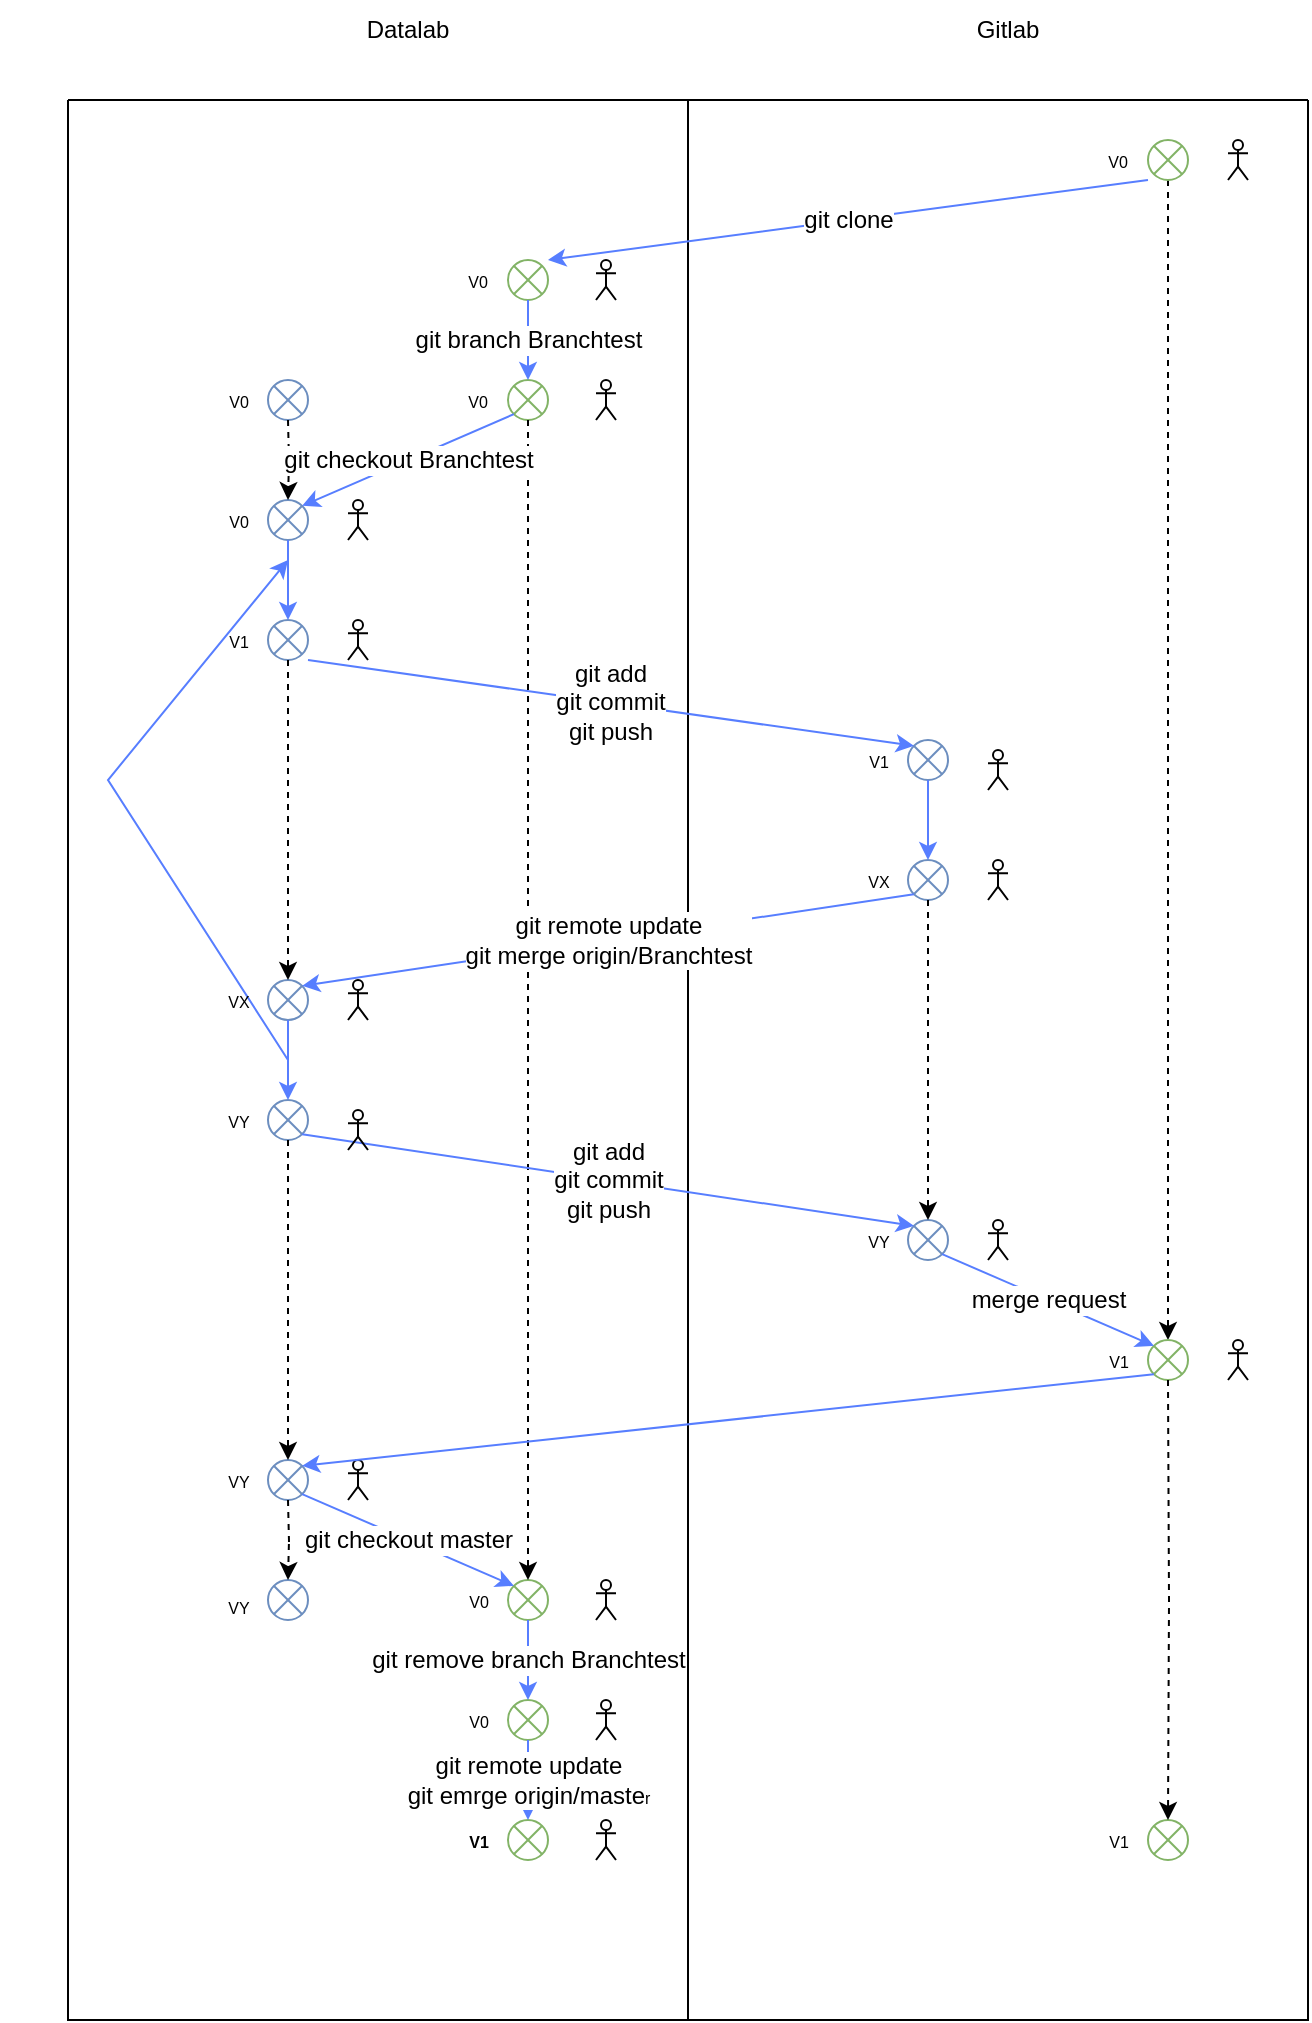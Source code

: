 <mxfile version="20.3.6" type="github">
  <diagram id="nAuwUsPzhKM0GsfRYQqk" name="Page-1">
    <mxGraphModel dx="1422" dy="762" grid="1" gridSize="10" guides="1" tooltips="1" connect="1" arrows="1" fold="1" page="1" pageScale="1" pageWidth="827" pageHeight="1169" math="0" shadow="0">
      <root>
        <mxCell id="0" />
        <mxCell id="1" parent="0" />
        <mxCell id="7mzZi2HHNZOIRyizlRB2-161" style="edgeStyle=orthogonalEdgeStyle;rounded=0;orthogonalLoop=1;jettySize=auto;html=1;exitX=0.5;exitY=1;exitDx=0;exitDy=0;entryX=0.5;entryY=0;entryDx=0;entryDy=0;strokeColor=default;fontSize=12;dashed=1;" edge="1" parent="1" source="7mzZi2HHNZOIRyizlRB2-1" target="7mzZi2HHNZOIRyizlRB2-22">
          <mxGeometry relative="1" as="geometry" />
        </mxCell>
        <mxCell id="7mzZi2HHNZOIRyizlRB2-1" value="" style="shape=sumEllipse;perimeter=ellipsePerimeter;whiteSpace=wrap;html=1;backgroundOutline=1;fillColor=none;strokeColor=#82b366;" vertex="1" parent="1">
          <mxGeometry x="680" y="80" width="20" height="20" as="geometry" />
        </mxCell>
        <mxCell id="7mzZi2HHNZOIRyizlRB2-22" value="" style="shape=sumEllipse;perimeter=ellipsePerimeter;whiteSpace=wrap;html=1;backgroundOutline=1;fillColor=none;strokeColor=#82b366;" vertex="1" parent="1">
          <mxGeometry x="680" y="680" width="20" height="20" as="geometry" />
        </mxCell>
        <mxCell id="7mzZi2HHNZOIRyizlRB2-26" value="" style="shape=sumEllipse;perimeter=ellipsePerimeter;whiteSpace=wrap;html=1;backgroundOutline=1;fillColor=none;strokeColor=#82b366;" vertex="1" parent="1">
          <mxGeometry x="680" y="920" width="20" height="20" as="geometry" />
        </mxCell>
        <mxCell id="7mzZi2HHNZOIRyizlRB2-38" value="" style="shape=sumEllipse;perimeter=ellipsePerimeter;whiteSpace=wrap;html=1;backgroundOutline=1;fillColor=none;strokeColor=#82b366;" vertex="1" parent="1">
          <mxGeometry x="360" y="200" width="20" height="20" as="geometry" />
        </mxCell>
        <mxCell id="7mzZi2HHNZOIRyizlRB2-39" value="" style="shape=sumEllipse;perimeter=ellipsePerimeter;whiteSpace=wrap;html=1;backgroundOutline=1;fillColor=none;strokeColor=#82b366;" vertex="1" parent="1">
          <mxGeometry x="360" y="140" width="20" height="20" as="geometry" />
        </mxCell>
        <mxCell id="7mzZi2HHNZOIRyizlRB2-45" value="" style="shape=sumEllipse;perimeter=ellipsePerimeter;whiteSpace=wrap;html=1;backgroundOutline=1;fillColor=none;strokeColor=#82b366;" vertex="1" parent="1">
          <mxGeometry x="360" y="860" width="20" height="20" as="geometry" />
        </mxCell>
        <mxCell id="7mzZi2HHNZOIRyizlRB2-49" value="" style="shape=sumEllipse;perimeter=ellipsePerimeter;whiteSpace=wrap;html=1;backgroundOutline=1;fillColor=none;strokeColor=#82b366;" vertex="1" parent="1">
          <mxGeometry x="360" y="800" width="20" height="20" as="geometry" />
        </mxCell>
        <mxCell id="7mzZi2HHNZOIRyizlRB2-50" value="" style="shape=sumEllipse;perimeter=ellipsePerimeter;whiteSpace=wrap;html=1;backgroundOutline=1;fillColor=none;strokeColor=#82b366;" vertex="1" parent="1">
          <mxGeometry x="360" y="920" width="20" height="20" as="geometry" />
        </mxCell>
        <mxCell id="7mzZi2HHNZOIRyizlRB2-58" value="" style="shape=sumEllipse;perimeter=ellipsePerimeter;whiteSpace=wrap;html=1;backgroundOutline=1;fillColor=none;strokeColor=#6c8ebf;" vertex="1" parent="1">
          <mxGeometry x="560" y="440" width="20" height="20" as="geometry" />
        </mxCell>
        <mxCell id="7mzZi2HHNZOIRyizlRB2-59" value="" style="shape=sumEllipse;perimeter=ellipsePerimeter;whiteSpace=wrap;html=1;backgroundOutline=1;fillColor=none;strokeColor=#6c8ebf;" vertex="1" parent="1">
          <mxGeometry x="560" y="380" width="20" height="20" as="geometry" />
        </mxCell>
        <mxCell id="7mzZi2HHNZOIRyizlRB2-64" value="" style="shape=sumEllipse;perimeter=ellipsePerimeter;whiteSpace=wrap;html=1;backgroundOutline=1;fillColor=none;strokeColor=#6c8ebf;" vertex="1" parent="1">
          <mxGeometry x="560" y="620" width="20" height="20" as="geometry" />
        </mxCell>
        <mxCell id="7mzZi2HHNZOIRyizlRB2-70" value="" style="shape=sumEllipse;perimeter=ellipsePerimeter;whiteSpace=wrap;html=1;backgroundOutline=1;fillColor=none;strokeColor=#6c8ebf;" vertex="1" parent="1">
          <mxGeometry x="240" y="200" width="20" height="20" as="geometry" />
        </mxCell>
        <mxCell id="7mzZi2HHNZOIRyizlRB2-72" value="" style="shape=sumEllipse;perimeter=ellipsePerimeter;whiteSpace=wrap;html=1;backgroundOutline=1;fillColor=none;strokeColor=#6c8ebf;" vertex="1" parent="1">
          <mxGeometry x="240" y="260" width="20" height="20" as="geometry" />
        </mxCell>
        <mxCell id="7mzZi2HHNZOIRyizlRB2-73" value="" style="shape=sumEllipse;perimeter=ellipsePerimeter;whiteSpace=wrap;html=1;backgroundOutline=1;fillColor=none;strokeColor=#6c8ebf;" vertex="1" parent="1">
          <mxGeometry x="240" y="500" width="20" height="20" as="geometry" />
        </mxCell>
        <mxCell id="7mzZi2HHNZOIRyizlRB2-76" value="" style="shape=sumEllipse;perimeter=ellipsePerimeter;whiteSpace=wrap;html=1;backgroundOutline=1;fillColor=none;strokeColor=#6c8ebf;" vertex="1" parent="1">
          <mxGeometry x="240" y="320" width="20" height="20" as="geometry" />
        </mxCell>
        <mxCell id="7mzZi2HHNZOIRyizlRB2-78" value="" style="shape=sumEllipse;perimeter=ellipsePerimeter;whiteSpace=wrap;html=1;backgroundOutline=1;fillColor=none;strokeColor=#6c8ebf;" vertex="1" parent="1">
          <mxGeometry x="240" y="740" width="20" height="20" as="geometry" />
        </mxCell>
        <mxCell id="7mzZi2HHNZOIRyizlRB2-81" value="" style="shape=sumEllipse;perimeter=ellipsePerimeter;whiteSpace=wrap;html=1;backgroundOutline=1;fillColor=none;strokeColor=#6c8ebf;" vertex="1" parent="1">
          <mxGeometry x="240" y="800" width="20" height="20" as="geometry" />
        </mxCell>
        <mxCell id="7mzZi2HHNZOIRyizlRB2-84" value="" style="shape=sumEllipse;perimeter=ellipsePerimeter;whiteSpace=wrap;html=1;backgroundOutline=1;fillColor=none;strokeColor=#6c8ebf;" vertex="1" parent="1">
          <mxGeometry x="240" y="560" width="20" height="20" as="geometry" />
        </mxCell>
        <mxCell id="7mzZi2HHNZOIRyizlRB2-85" value="" style="swimlane;startSize=0;fillColor=none;" vertex="1" parent="1">
          <mxGeometry x="140" y="60" width="310" height="960" as="geometry" />
        </mxCell>
        <mxCell id="7mzZi2HHNZOIRyizlRB2-89" value="&lt;font style=&quot;font-size: 8px;&quot;&gt;V0&lt;/font&gt;" style="text;html=1;strokeColor=none;fillColor=none;align=center;verticalAlign=middle;whiteSpace=wrap;rounded=0;" vertex="1" parent="7mzZi2HHNZOIRyizlRB2-85">
          <mxGeometry x="200" y="85" width="10" height="10" as="geometry" />
        </mxCell>
        <mxCell id="7mzZi2HHNZOIRyizlRB2-103" value="&lt;font style=&quot;font-size: 8px;&quot;&gt;V0&lt;/font&gt;" style="text;html=1;strokeColor=none;fillColor=none;align=center;verticalAlign=middle;rounded=0;spacing=1;" vertex="1" parent="7mzZi2HHNZOIRyizlRB2-85">
          <mxGeometry x="80" y="145" width="10" height="10" as="geometry" />
        </mxCell>
        <mxCell id="7mzZi2HHNZOIRyizlRB2-114" value="" style="shape=umlActor;verticalLabelPosition=bottom;verticalAlign=top;html=1;outlineConnect=0;fontSize=12;fillColor=none;" vertex="1" parent="7mzZi2HHNZOIRyizlRB2-85">
          <mxGeometry x="264" y="80" width="10" height="20" as="geometry" />
        </mxCell>
        <mxCell id="7mzZi2HHNZOIRyizlRB2-117" value="&lt;font style=&quot;font-size: 8px;&quot;&gt;V0&lt;/font&gt;" style="text;html=1;strokeColor=none;fillColor=none;align=center;verticalAlign=middle;whiteSpace=wrap;rounded=0;" vertex="1" parent="7mzZi2HHNZOIRyizlRB2-85">
          <mxGeometry x="200" y="145" width="10" height="10" as="geometry" />
        </mxCell>
        <mxCell id="7mzZi2HHNZOIRyizlRB2-118" value="" style="shape=umlActor;verticalLabelPosition=bottom;verticalAlign=top;html=1;outlineConnect=0;fontSize=12;fillColor=none;" vertex="1" parent="7mzZi2HHNZOIRyizlRB2-85">
          <mxGeometry x="264" y="140" width="10" height="20" as="geometry" />
        </mxCell>
        <mxCell id="7mzZi2HHNZOIRyizlRB2-120" value="&lt;font style=&quot;font-size: 8px;&quot;&gt;V0&lt;/font&gt;" style="text;html=1;strokeColor=none;fillColor=none;align=center;verticalAlign=middle;rounded=0;spacing=1;" vertex="1" parent="7mzZi2HHNZOIRyizlRB2-85">
          <mxGeometry x="80" y="205" width="10" height="10" as="geometry" />
        </mxCell>
        <mxCell id="7mzZi2HHNZOIRyizlRB2-122" value="" style="shape=umlActor;verticalLabelPosition=bottom;verticalAlign=top;html=1;outlineConnect=0;fontSize=12;fillColor=none;" vertex="1" parent="7mzZi2HHNZOIRyizlRB2-85">
          <mxGeometry x="140" y="200" width="10" height="20" as="geometry" />
        </mxCell>
        <mxCell id="7mzZi2HHNZOIRyizlRB2-123" value="" style="shape=umlActor;verticalLabelPosition=bottom;verticalAlign=top;html=1;outlineConnect=0;fontSize=12;fillColor=none;" vertex="1" parent="7mzZi2HHNZOIRyizlRB2-85">
          <mxGeometry x="140" y="260" width="10" height="20" as="geometry" />
        </mxCell>
        <mxCell id="7mzZi2HHNZOIRyizlRB2-125" value="&lt;font style=&quot;font-size: 8px;&quot;&gt;V1&lt;br&gt;&lt;/font&gt;" style="text;html=1;strokeColor=none;fillColor=none;align=center;verticalAlign=middle;rounded=0;spacing=1;" vertex="1" parent="7mzZi2HHNZOIRyizlRB2-85">
          <mxGeometry x="80" y="265" width="10" height="10" as="geometry" />
        </mxCell>
        <mxCell id="7mzZi2HHNZOIRyizlRB2-131" value="&lt;font style=&quot;font-size: 12px;&quot;&gt;&lt;br&gt;&lt;/font&gt;" style="endArrow=classic;html=1;rounded=0;fontSize=8;fillColor=#dae8fc;strokeColor=#577EFF;startArrow=none;" edge="1" parent="7mzZi2HHNZOIRyizlRB2-85">
          <mxGeometry x="0.083" y="70" relative="1" as="geometry">
            <mxPoint x="110" y="480" as="sourcePoint" />
            <mxPoint x="110" y="230" as="targetPoint" />
            <Array as="points">
              <mxPoint x="20" y="340" />
            </Array>
            <mxPoint as="offset" />
          </mxGeometry>
        </mxCell>
        <mxCell id="7mzZi2HHNZOIRyizlRB2-142" value="" style="shape=umlActor;verticalLabelPosition=bottom;verticalAlign=top;html=1;outlineConnect=0;fontSize=12;fillColor=none;" vertex="1" parent="7mzZi2HHNZOIRyizlRB2-85">
          <mxGeometry x="140" y="440" width="10" height="20" as="geometry" />
        </mxCell>
        <mxCell id="7mzZi2HHNZOIRyizlRB2-147" value="" style="shape=umlActor;verticalLabelPosition=bottom;verticalAlign=top;html=1;outlineConnect=0;fontSize=12;fillColor=none;" vertex="1" parent="7mzZi2HHNZOIRyizlRB2-85">
          <mxGeometry x="140" y="680" width="10" height="20" as="geometry" />
        </mxCell>
        <mxCell id="7mzZi2HHNZOIRyizlRB2-146" value="" style="shape=umlActor;verticalLabelPosition=bottom;verticalAlign=top;html=1;outlineConnect=0;fontSize=12;fillColor=none;" vertex="1" parent="7mzZi2HHNZOIRyizlRB2-85">
          <mxGeometry x="264" y="740" width="10" height="20" as="geometry" />
        </mxCell>
        <mxCell id="7mzZi2HHNZOIRyizlRB2-149" value="" style="shape=umlActor;verticalLabelPosition=bottom;verticalAlign=top;html=1;outlineConnect=0;fontSize=12;fillColor=none;" vertex="1" parent="7mzZi2HHNZOIRyizlRB2-85">
          <mxGeometry x="264" y="800" width="10" height="20" as="geometry" />
        </mxCell>
        <mxCell id="7mzZi2HHNZOIRyizlRB2-148" value="" style="shape=umlActor;verticalLabelPosition=bottom;verticalAlign=top;html=1;outlineConnect=0;fontSize=12;fillColor=none;" vertex="1" parent="7mzZi2HHNZOIRyizlRB2-85">
          <mxGeometry x="264" y="860" width="10" height="20" as="geometry" />
        </mxCell>
        <mxCell id="7mzZi2HHNZOIRyizlRB2-151" value="&lt;font style=&quot;font-size: 8px;&quot;&gt;VX&lt;br&gt;&lt;/font&gt;" style="text;html=1;strokeColor=none;fillColor=none;align=center;verticalAlign=middle;rounded=0;spacing=1;" vertex="1" parent="7mzZi2HHNZOIRyizlRB2-85">
          <mxGeometry x="80" y="445" width="10" height="10" as="geometry" />
        </mxCell>
        <mxCell id="7mzZi2HHNZOIRyizlRB2-153" value="&lt;font style=&quot;font-size: 8px;&quot;&gt;VY&lt;br&gt;&lt;/font&gt;" style="text;html=1;strokeColor=none;fillColor=none;align=center;verticalAlign=middle;rounded=0;spacing=1;" vertex="1" parent="7mzZi2HHNZOIRyizlRB2-85">
          <mxGeometry x="80" y="505" width="10" height="10" as="geometry" />
        </mxCell>
        <mxCell id="7mzZi2HHNZOIRyizlRB2-155" value="&lt;font style=&quot;font-size: 8px;&quot;&gt;VY&lt;br&gt;&lt;/font&gt;" style="text;html=1;strokeColor=none;fillColor=none;align=center;verticalAlign=middle;rounded=0;spacing=1;" vertex="1" parent="7mzZi2HHNZOIRyizlRB2-85">
          <mxGeometry x="80" y="685" width="10" height="10" as="geometry" />
        </mxCell>
        <mxCell id="7mzZi2HHNZOIRyizlRB2-157" value="&lt;font style=&quot;font-size: 8px;&quot;&gt;V0&lt;span style=&quot;color: rgba(0, 0, 0, 0); font-family: monospace; font-size: 0px; text-align: start;&quot;&gt;%3CmxGraphModel%3E%3Croot%3E%3CmxCell%20id%3D%220%22%2F%3E%3CmxCell%20id%3D%221%22%20parent%3D%220%22%2F%3E%3CmxCell%20id%3D%222%22%20value%3D%22%26lt%3Bfont%20style%3D%26quot%3Bfont-size%3A%208px%3B%26quot%3B%26gt%3BVY%26lt%3Bbr%26gt%3B%26lt%3B%2Ffont%26gt%3B%22%20style%3D%22text%3Bhtml%3D1%3BstrokeColor%3Dnone%3BfillColor%3Dnone%3Balign%3Dcenter%3BverticalAlign%3Dmiddle%3Brounded%3D0%3Bspacing%3D1%3B%22%20vertex%3D%221%22%20parent%3D%221%22%3E%3CmxGeometry%20x%3D%22220%22%20y%3D%22745%22%20width%3D%2210%22%20height%3D%2210%22%20as%3D%22geometry%22%2F%3E%3C%2FmxCell%3E%3C%2Froot%3E%3C%2FmxGraphModel%3E&lt;/span&gt;&lt;br&gt;&lt;/font&gt;" style="text;html=1;strokeColor=none;fillColor=none;align=center;verticalAlign=middle;rounded=0;spacing=1;" vertex="1" parent="7mzZi2HHNZOIRyizlRB2-85">
          <mxGeometry x="200" y="745" width="10" height="10" as="geometry" />
        </mxCell>
        <mxCell id="7mzZi2HHNZOIRyizlRB2-158" value="&lt;font style=&quot;font-size: 8px;&quot;&gt;V0&lt;span style=&quot;color: rgba(0, 0, 0, 0); font-family: monospace; font-size: 0px; text-align: start;&quot;&gt;%3CmxGraphModel%3E%3Croot%3E%3CmxCell%20id%3D%220%22%2F%3E%3CmxCell%20id%3D%221%22%20parent%3D%220%22%2F%3E%3CmxCell%20id%3D%222%22%20value%3D%22%26lt%3Bfont%20style%3D%26quot%3Bfont-size%3A%208px%3B%26quot%3B%26gt%3BVY%26lt%3Bbr%26gt%3B%26lt%3B%2Ffont%26gt%3B%22%20style%3D%22text%3Bhtml%3D1%3BstrokeColor%3Dnone%3BfillColor%3Dnone%3Balign%3Dcenter%3BverticalAlign%3Dmiddle%3Brounded%3D0%3Bspacing%3D1%3B%22%20vertex%3D%221%22%20parent%3D%221%22%3E%3CmxGeometry%20x%3D%22220%22%20y%3D%22745%22%20width%3D%2210%22%20height%3D%2210%22%20as%3D%22geometry%22%2F%3E%3C%2FmxCell%3E%3C%2Froot%3E%3C%2FmxGraphModel%3E&lt;/span&gt;&lt;br&gt;&lt;/font&gt;" style="text;html=1;strokeColor=none;fillColor=none;align=center;verticalAlign=middle;rounded=0;spacing=1;" vertex="1" parent="7mzZi2HHNZOIRyizlRB2-85">
          <mxGeometry x="200" y="805" width="10" height="10" as="geometry" />
        </mxCell>
        <mxCell id="7mzZi2HHNZOIRyizlRB2-159" value="&lt;font style=&quot;font-size: 8px;&quot;&gt;V1&lt;br&gt;&lt;/font&gt;" style="text;html=1;strokeColor=none;fillColor=none;align=center;verticalAlign=middle;rounded=0;spacing=1;fontStyle=1" vertex="1" parent="7mzZi2HHNZOIRyizlRB2-85">
          <mxGeometry x="200" y="865" width="10" height="10" as="geometry" />
        </mxCell>
        <mxCell id="7mzZi2HHNZOIRyizlRB2-163" style="edgeStyle=orthogonalEdgeStyle;rounded=0;orthogonalLoop=1;jettySize=auto;html=1;exitX=0.5;exitY=1;exitDx=0;exitDy=0;entryX=0.5;entryY=0;entryDx=0;entryDy=0;strokeColor=default;fontSize=12;dashed=1;" edge="1" parent="7mzZi2HHNZOIRyizlRB2-85">
          <mxGeometry relative="1" as="geometry">
            <mxPoint x="230" y="160" as="sourcePoint" />
            <mxPoint x="230" y="740" as="targetPoint" />
          </mxGeometry>
        </mxCell>
        <mxCell id="7mzZi2HHNZOIRyizlRB2-165" style="edgeStyle=orthogonalEdgeStyle;rounded=0;orthogonalLoop=1;jettySize=auto;html=1;exitX=0.5;exitY=1;exitDx=0;exitDy=0;strokeColor=default;fontSize=12;dashed=1;" edge="1" parent="7mzZi2HHNZOIRyizlRB2-85">
          <mxGeometry relative="1" as="geometry">
            <mxPoint x="110" y="160" as="sourcePoint" />
            <mxPoint x="110" y="200" as="targetPoint" />
          </mxGeometry>
        </mxCell>
        <mxCell id="7mzZi2HHNZOIRyizlRB2-166" style="edgeStyle=orthogonalEdgeStyle;rounded=0;orthogonalLoop=1;jettySize=auto;html=1;exitX=0.5;exitY=1;exitDx=0;exitDy=0;strokeColor=default;fontSize=12;dashed=1;" edge="1" parent="7mzZi2HHNZOIRyizlRB2-85">
          <mxGeometry relative="1" as="geometry">
            <mxPoint x="110" y="280" as="sourcePoint" />
            <mxPoint x="110" y="440" as="targetPoint" />
          </mxGeometry>
        </mxCell>
        <mxCell id="7mzZi2HHNZOIRyizlRB2-167" style="edgeStyle=orthogonalEdgeStyle;rounded=0;orthogonalLoop=1;jettySize=auto;html=1;exitX=0.5;exitY=1;exitDx=0;exitDy=0;strokeColor=default;fontSize=12;dashed=1;" edge="1" parent="7mzZi2HHNZOIRyizlRB2-85">
          <mxGeometry relative="1" as="geometry">
            <mxPoint x="110" y="520" as="sourcePoint" />
            <mxPoint x="110" y="680" as="targetPoint" />
          </mxGeometry>
        </mxCell>
        <mxCell id="7mzZi2HHNZOIRyizlRB2-169" style="edgeStyle=orthogonalEdgeStyle;rounded=0;orthogonalLoop=1;jettySize=auto;html=1;exitX=0.5;exitY=1;exitDx=0;exitDy=0;strokeColor=default;fontSize=12;dashed=1;" edge="1" parent="7mzZi2HHNZOIRyizlRB2-85">
          <mxGeometry relative="1" as="geometry">
            <mxPoint x="110" y="700" as="sourcePoint" />
            <mxPoint x="110" y="740" as="targetPoint" />
          </mxGeometry>
        </mxCell>
        <mxCell id="7mzZi2HHNZOIRyizlRB2-171" value="&lt;font style=&quot;font-size: 8px;&quot;&gt;VY&lt;br&gt;&lt;/font&gt;" style="text;html=1;strokeColor=none;fillColor=none;align=center;verticalAlign=middle;rounded=0;spacing=1;" vertex="1" parent="7mzZi2HHNZOIRyizlRB2-85">
          <mxGeometry x="80" y="745" width="10" height="15" as="geometry" />
        </mxCell>
        <mxCell id="7mzZi2HHNZOIRyizlRB2-86" value="" style="swimlane;startSize=0;fillColor=none;" vertex="1" parent="1">
          <mxGeometry x="450" y="60" width="310" height="960" as="geometry" />
        </mxCell>
        <mxCell id="7mzZi2HHNZOIRyizlRB2-90" value="&lt;font style=&quot;font-size: 8px;&quot;&gt;V0&lt;/font&gt;" style="text;html=1;strokeColor=none;fillColor=none;align=center;verticalAlign=middle;whiteSpace=wrap;rounded=0;" vertex="1" parent="7mzZi2HHNZOIRyizlRB2-86">
          <mxGeometry x="210" y="25" width="10" height="10" as="geometry" />
        </mxCell>
        <mxCell id="7mzZi2HHNZOIRyizlRB2-113" value="" style="shape=umlActor;verticalLabelPosition=bottom;verticalAlign=top;html=1;outlineConnect=0;fontSize=12;fillColor=none;" vertex="1" parent="7mzZi2HHNZOIRyizlRB2-86">
          <mxGeometry x="270" y="20" width="10" height="20" as="geometry" />
        </mxCell>
        <mxCell id="7mzZi2HHNZOIRyizlRB2-126" value="&lt;font style=&quot;font-size: 8px;&quot;&gt;V1&lt;br&gt;&lt;/font&gt;" style="text;html=1;strokeColor=none;fillColor=none;align=center;verticalAlign=middle;rounded=0;spacing=1;" vertex="1" parent="7mzZi2HHNZOIRyizlRB2-86">
          <mxGeometry x="90" y="325" width="10" height="10" as="geometry" />
        </mxCell>
        <mxCell id="7mzZi2HHNZOIRyizlRB2-140" value="" style="shape=umlActor;verticalLabelPosition=bottom;verticalAlign=top;html=1;outlineConnect=0;fontSize=12;fillColor=none;" vertex="1" parent="7mzZi2HHNZOIRyizlRB2-86">
          <mxGeometry x="150" y="325" width="10" height="20" as="geometry" />
        </mxCell>
        <mxCell id="7mzZi2HHNZOIRyizlRB2-139" value="" style="shape=umlActor;verticalLabelPosition=bottom;verticalAlign=top;html=1;outlineConnect=0;fontSize=12;fillColor=none;" vertex="1" parent="7mzZi2HHNZOIRyizlRB2-86">
          <mxGeometry x="150" y="380" width="10" height="20" as="geometry" />
        </mxCell>
        <mxCell id="7mzZi2HHNZOIRyizlRB2-145" value="" style="shape=umlActor;verticalLabelPosition=bottom;verticalAlign=top;html=1;outlineConnect=0;fontSize=12;fillColor=none;" vertex="1" parent="7mzZi2HHNZOIRyizlRB2-86">
          <mxGeometry x="150" y="560" width="10" height="20" as="geometry" />
        </mxCell>
        <mxCell id="7mzZi2HHNZOIRyizlRB2-144" value="" style="shape=umlActor;verticalLabelPosition=bottom;verticalAlign=top;html=1;outlineConnect=0;fontSize=12;fillColor=none;" vertex="1" parent="7mzZi2HHNZOIRyizlRB2-86">
          <mxGeometry x="270" y="620" width="10" height="20" as="geometry" />
        </mxCell>
        <mxCell id="7mzZi2HHNZOIRyizlRB2-150" value="&lt;font style=&quot;font-size: 8px;&quot;&gt;VX&lt;br&gt;&lt;/font&gt;" style="text;html=1;strokeColor=none;fillColor=none;align=center;verticalAlign=middle;rounded=0;spacing=1;" vertex="1" parent="7mzZi2HHNZOIRyizlRB2-86">
          <mxGeometry x="90" y="385" width="10" height="10" as="geometry" />
        </mxCell>
        <mxCell id="7mzZi2HHNZOIRyizlRB2-154" value="&lt;font style=&quot;font-size: 8px;&quot;&gt;VY&lt;br&gt;&lt;/font&gt;" style="text;html=1;strokeColor=none;fillColor=none;align=center;verticalAlign=middle;rounded=0;spacing=1;" vertex="1" parent="7mzZi2HHNZOIRyizlRB2-86">
          <mxGeometry x="90" y="565" width="10" height="10" as="geometry" />
        </mxCell>
        <mxCell id="7mzZi2HHNZOIRyizlRB2-156" value="&lt;font style=&quot;font-size: 8px;&quot;&gt;V1&lt;br&gt;&lt;/font&gt;" style="text;html=1;strokeColor=none;fillColor=none;align=center;verticalAlign=middle;rounded=0;spacing=1;" vertex="1" parent="7mzZi2HHNZOIRyizlRB2-86">
          <mxGeometry x="210" y="625" width="10" height="10" as="geometry" />
        </mxCell>
        <mxCell id="7mzZi2HHNZOIRyizlRB2-162" style="edgeStyle=orthogonalEdgeStyle;rounded=0;orthogonalLoop=1;jettySize=auto;html=1;exitX=0.5;exitY=1;exitDx=0;exitDy=0;entryX=0.5;entryY=0;entryDx=0;entryDy=0;strokeColor=default;fontSize=12;dashed=1;" edge="1" parent="7mzZi2HHNZOIRyizlRB2-86" target="7mzZi2HHNZOIRyizlRB2-26">
          <mxGeometry relative="1" as="geometry">
            <mxPoint x="240" y="640" as="sourcePoint" />
            <mxPoint x="240" y="1220" as="targetPoint" />
          </mxGeometry>
        </mxCell>
        <mxCell id="7mzZi2HHNZOIRyizlRB2-164" style="edgeStyle=orthogonalEdgeStyle;rounded=0;orthogonalLoop=1;jettySize=auto;html=1;exitX=0.5;exitY=1;exitDx=0;exitDy=0;strokeColor=default;fontSize=12;dashed=1;" edge="1" parent="7mzZi2HHNZOIRyizlRB2-86">
          <mxGeometry relative="1" as="geometry">
            <mxPoint x="120" y="400" as="sourcePoint" />
            <mxPoint x="120" y="560" as="targetPoint" />
          </mxGeometry>
        </mxCell>
        <mxCell id="7mzZi2HHNZOIRyizlRB2-170" value="&lt;font style=&quot;font-size: 8px;&quot;&gt;V1&lt;br&gt;&lt;/font&gt;" style="text;html=1;strokeColor=none;fillColor=none;align=center;verticalAlign=middle;rounded=0;spacing=1;" vertex="1" parent="7mzZi2HHNZOIRyizlRB2-86">
          <mxGeometry x="210" y="865" width="10" height="10" as="geometry" />
        </mxCell>
        <mxCell id="7mzZi2HHNZOIRyizlRB2-87" value="Datalab" style="text;html=1;strokeColor=none;fillColor=none;align=center;verticalAlign=middle;whiteSpace=wrap;rounded=0;" vertex="1" parent="1">
          <mxGeometry x="220" y="10" width="180" height="30" as="geometry" />
        </mxCell>
        <mxCell id="7mzZi2HHNZOIRyizlRB2-88" value="Gitlab" style="text;html=1;strokeColor=none;fillColor=none;align=center;verticalAlign=middle;whiteSpace=wrap;rounded=0;" vertex="1" parent="1">
          <mxGeometry x="550" y="10" width="120" height="30" as="geometry" />
        </mxCell>
        <mxCell id="7mzZi2HHNZOIRyizlRB2-110" value="&lt;font style=&quot;font-size: 12px;&quot;&gt;git clone&lt;/font&gt;" style="endArrow=classic;html=1;rounded=0;fontSize=8;fillColor=#dae8fc;strokeColor=#577EFF;" edge="1" parent="1">
          <mxGeometry relative="1" as="geometry">
            <mxPoint x="680" y="100" as="sourcePoint" />
            <mxPoint x="380" y="140" as="targetPoint" />
            <Array as="points">
              <mxPoint x="530" y="120" />
            </Array>
          </mxGeometry>
        </mxCell>
        <mxCell id="7mzZi2HHNZOIRyizlRB2-116" value="&lt;font style=&quot;font-size: 12px;&quot;&gt;git branch Branchtest&lt;/font&gt;" style="endArrow=classic;html=1;rounded=0;fontSize=8;exitX=0.5;exitY=1;exitDx=0;exitDy=0;entryX=0.5;entryY=0;entryDx=0;entryDy=0;fillColor=#dae8fc;strokeColor=#577EFF;" edge="1" parent="1" source="7mzZi2HHNZOIRyizlRB2-39" target="7mzZi2HHNZOIRyizlRB2-38">
          <mxGeometry relative="1" as="geometry">
            <mxPoint x="690" y="100" as="sourcePoint" />
            <mxPoint x="390" y="160" as="targetPoint" />
            <Array as="points" />
          </mxGeometry>
        </mxCell>
        <mxCell id="7mzZi2HHNZOIRyizlRB2-119" value="&lt;font style=&quot;font-size: 12px;&quot;&gt;git checkout Branchtest&lt;/font&gt;" style="endArrow=classic;html=1;rounded=0;fontSize=8;exitX=0;exitY=1;exitDx=0;exitDy=0;entryX=1;entryY=0;entryDx=0;entryDy=0;fillColor=#dae8fc;strokeColor=#577EFF;" edge="1" parent="1" source="7mzZi2HHNZOIRyizlRB2-38" target="7mzZi2HHNZOIRyizlRB2-72">
          <mxGeometry relative="1" as="geometry">
            <mxPoint x="690" y="100" as="sourcePoint" />
            <mxPoint x="390" y="160" as="targetPoint" />
            <Array as="points" />
          </mxGeometry>
        </mxCell>
        <mxCell id="7mzZi2HHNZOIRyizlRB2-121" value="" style="endArrow=classic;html=1;rounded=0;fontSize=8;fillColor=#dae8fc;strokeColor=#577EFF;exitX=0.5;exitY=1;exitDx=0;exitDy=0;entryX=0.5;entryY=0;entryDx=0;entryDy=0;" edge="1" parent="1" source="7mzZi2HHNZOIRyizlRB2-72" target="7mzZi2HHNZOIRyizlRB2-76">
          <mxGeometry relative="1" as="geometry">
            <mxPoint x="690" y="110" as="sourcePoint" />
            <mxPoint x="390" y="150" as="targetPoint" />
            <Array as="points" />
          </mxGeometry>
        </mxCell>
        <mxCell id="7mzZi2HHNZOIRyizlRB2-124" value="&lt;font style=&quot;font-size: 12px;&quot;&gt;git add&lt;br&gt;git commit&lt;br&gt;git push&lt;br&gt;&lt;/font&gt;" style="endArrow=classic;html=1;rounded=0;fontSize=8;fillColor=#dae8fc;strokeColor=#577EFF;entryX=0;entryY=0;entryDx=0;entryDy=0;" edge="1" parent="1" target="7mzZi2HHNZOIRyizlRB2-59">
          <mxGeometry relative="1" as="geometry">
            <mxPoint x="260" y="340" as="sourcePoint" />
            <mxPoint x="390" y="150" as="targetPoint" />
            <Array as="points" />
          </mxGeometry>
        </mxCell>
        <mxCell id="7mzZi2HHNZOIRyizlRB2-127" value="" style="endArrow=classic;html=1;rounded=0;fontSize=8;fillColor=#dae8fc;strokeColor=#577EFF;exitX=0.5;exitY=1;exitDx=0;exitDy=0;entryX=0.5;entryY=0;entryDx=0;entryDy=0;" edge="1" parent="1" source="7mzZi2HHNZOIRyizlRB2-59" target="7mzZi2HHNZOIRyizlRB2-58">
          <mxGeometry relative="1" as="geometry">
            <mxPoint x="690" y="110" as="sourcePoint" />
            <mxPoint x="390" y="150" as="targetPoint" />
            <Array as="points" />
          </mxGeometry>
        </mxCell>
        <mxCell id="7mzZi2HHNZOIRyizlRB2-128" value="&lt;font style=&quot;font-size: 12px;&quot;&gt;git remote update&lt;br&gt;git merge origin/Branchtest&lt;br&gt;&lt;/font&gt;" style="endArrow=classic;html=1;rounded=0;fontSize=8;fillColor=#dae8fc;strokeColor=#577EFF;exitX=0;exitY=1;exitDx=0;exitDy=0;entryX=1;entryY=0;entryDx=0;entryDy=0;" edge="1" parent="1" source="7mzZi2HHNZOIRyizlRB2-58" target="7mzZi2HHNZOIRyizlRB2-73">
          <mxGeometry relative="1" as="geometry">
            <mxPoint x="690" y="110" as="sourcePoint" />
            <mxPoint x="390" y="150" as="targetPoint" />
            <Array as="points" />
          </mxGeometry>
        </mxCell>
        <mxCell id="7mzZi2HHNZOIRyizlRB2-130" value="&lt;font style=&quot;font-size: 12px;&quot;&gt;&lt;br&gt;&lt;/font&gt;" style="endArrow=classic;html=1;rounded=0;fontSize=8;fillColor=#dae8fc;strokeColor=#577EFF;exitX=0.5;exitY=1;exitDx=0;exitDy=0;" edge="1" parent="1" source="7mzZi2HHNZOIRyizlRB2-73">
          <mxGeometry x="0.277" y="10" relative="1" as="geometry">
            <mxPoint x="270" y="350" as="sourcePoint" />
            <mxPoint x="250" y="560" as="targetPoint" />
            <Array as="points" />
            <mxPoint as="offset" />
          </mxGeometry>
        </mxCell>
        <mxCell id="7mzZi2HHNZOIRyizlRB2-133" value="&lt;font style=&quot;font-size: 12px;&quot;&gt;git add&lt;br&gt;git commit&lt;br&gt;git push&lt;/font&gt;" style="endArrow=classic;html=1;rounded=0;fontSize=8;fillColor=#dae8fc;strokeColor=#577EFF;exitX=1;exitY=1;exitDx=0;exitDy=0;entryX=0;entryY=0;entryDx=0;entryDy=0;startArrow=none;" edge="1" parent="1" source="7mzZi2HHNZOIRyizlRB2-84" target="7mzZi2HHNZOIRyizlRB2-64">
          <mxGeometry relative="1" as="geometry">
            <mxPoint x="572.929" y="467.071" as="sourcePoint" />
            <mxPoint x="267.071" y="512.929" as="targetPoint" />
            <Array as="points" />
          </mxGeometry>
        </mxCell>
        <mxCell id="7mzZi2HHNZOIRyizlRB2-134" value="&lt;span style=&quot;font-size: 12px;&quot;&gt;merge request&lt;/span&gt;" style="endArrow=classic;html=1;rounded=0;fontSize=8;fillColor=#dae8fc;strokeColor=#577EFF;exitX=1;exitY=1;exitDx=0;exitDy=0;entryX=0;entryY=0;entryDx=0;entryDy=0;" edge="1" parent="1" source="7mzZi2HHNZOIRyizlRB2-64" target="7mzZi2HHNZOIRyizlRB2-22">
          <mxGeometry relative="1" as="geometry">
            <mxPoint x="267.071" y="587.071" as="sourcePoint" />
            <mxPoint x="572.929" y="632.929" as="targetPoint" />
            <Array as="points" />
          </mxGeometry>
        </mxCell>
        <mxCell id="7mzZi2HHNZOIRyizlRB2-135" value="" style="endArrow=classic;html=1;rounded=0;fontSize=8;fillColor=#dae8fc;strokeColor=#577EFF;exitX=0;exitY=1;exitDx=0;exitDy=0;entryX=1;entryY=0;entryDx=0;entryDy=0;" edge="1" parent="1" source="7mzZi2HHNZOIRyizlRB2-22" target="7mzZi2HHNZOIRyizlRB2-78">
          <mxGeometry relative="1" as="geometry">
            <mxPoint x="267.071" y="587.071" as="sourcePoint" />
            <mxPoint x="572.929" y="632.929" as="targetPoint" />
            <Array as="points" />
          </mxGeometry>
        </mxCell>
        <mxCell id="7mzZi2HHNZOIRyizlRB2-136" value="&lt;font style=&quot;font-size: 12px;&quot;&gt;git checkout master&lt;/font&gt;" style="endArrow=classic;html=1;rounded=0;fontSize=8;fillColor=#dae8fc;strokeColor=#577EFF;exitX=1;exitY=1;exitDx=0;exitDy=0;entryX=0;entryY=0;entryDx=0;entryDy=0;" edge="1" parent="1" source="7mzZi2HHNZOIRyizlRB2-78" target="7mzZi2HHNZOIRyizlRB2-49">
          <mxGeometry relative="1" as="geometry">
            <mxPoint x="692.929" y="707.071" as="sourcePoint" />
            <mxPoint x="267.071" y="752.929" as="targetPoint" />
            <Array as="points" />
          </mxGeometry>
        </mxCell>
        <mxCell id="7mzZi2HHNZOIRyizlRB2-137" value="&lt;font style=&quot;font-size: 12px;&quot;&gt;git remove branch Branchtest&lt;/font&gt;" style="endArrow=classic;html=1;rounded=0;fontSize=8;fillColor=#dae8fc;strokeColor=#577EFF;exitX=0.5;exitY=1;exitDx=0;exitDy=0;entryX=0.5;entryY=0;entryDx=0;entryDy=0;" edge="1" parent="1" source="7mzZi2HHNZOIRyizlRB2-49" target="7mzZi2HHNZOIRyizlRB2-45">
          <mxGeometry relative="1" as="geometry">
            <mxPoint x="267.071" y="767.071" as="sourcePoint" />
            <mxPoint x="372.929" y="812.929" as="targetPoint" />
            <Array as="points" />
          </mxGeometry>
        </mxCell>
        <mxCell id="7mzZi2HHNZOIRyizlRB2-138" value="&lt;font style=&quot;font-size: 12px;&quot;&gt;git remote update&lt;br&gt;git emrge origin/maste&lt;/font&gt;r" style="endArrow=classic;html=1;rounded=0;fontSize=8;fillColor=#dae8fc;strokeColor=#577EFF;exitX=0.5;exitY=1;exitDx=0;exitDy=0;entryX=0.5;entryY=0;entryDx=0;entryDy=0;" edge="1" parent="1" source="7mzZi2HHNZOIRyizlRB2-45" target="7mzZi2HHNZOIRyizlRB2-50">
          <mxGeometry relative="1" as="geometry">
            <mxPoint x="692.929" y="707.071" as="sourcePoint" />
            <mxPoint x="267.071" y="752.929" as="targetPoint" />
            <Array as="points" />
          </mxGeometry>
        </mxCell>
        <mxCell id="7mzZi2HHNZOIRyizlRB2-141" value="" style="shape=umlActor;verticalLabelPosition=bottom;verticalAlign=top;html=1;outlineConnect=0;fontSize=12;fillColor=none;" vertex="1" parent="1">
          <mxGeometry x="280" y="565" width="10" height="20" as="geometry" />
        </mxCell>
      </root>
    </mxGraphModel>
  </diagram>
</mxfile>
